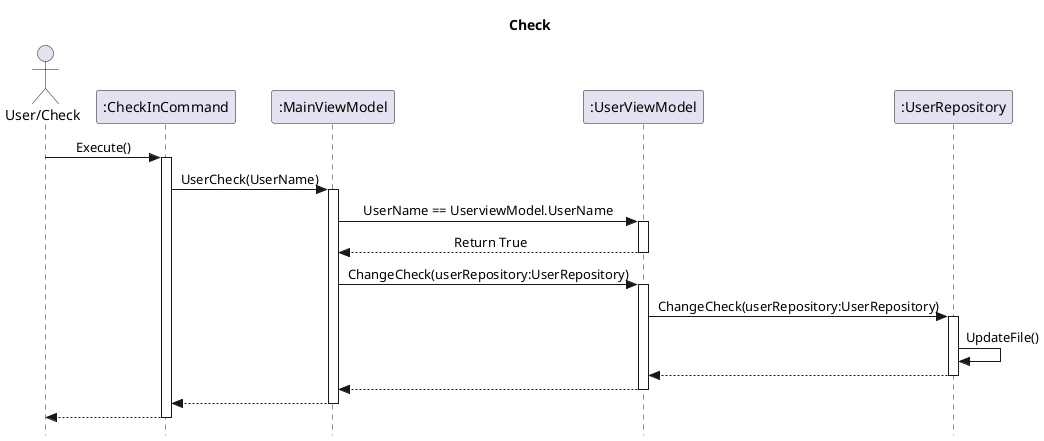 @startuml test
skinparam style strictuml
skinparam sequenceMessageAlign center
title Check

Actor "User/Check" as user

participant ":CheckInCommand" as CIC
participant ":MainViewModel" as MVM
participant ":UserViewModel" as UVM
participant ":UserRepository" as UR

user -> CIC ++: Execute()
    
    CIC -> MVM ++: UserCheck(UserName)      

        MVM -> UVM ++: UserName == UserviewModel.UserName


           
        return Return True

    MVM -> UVM ++: ChangeCheck(userRepository:UserRepository)
    UVM -> UR ++: ChangeCheck(userRepository:UserRepository)
    UR -> UR : UpdateFile()
    return
return
return
return